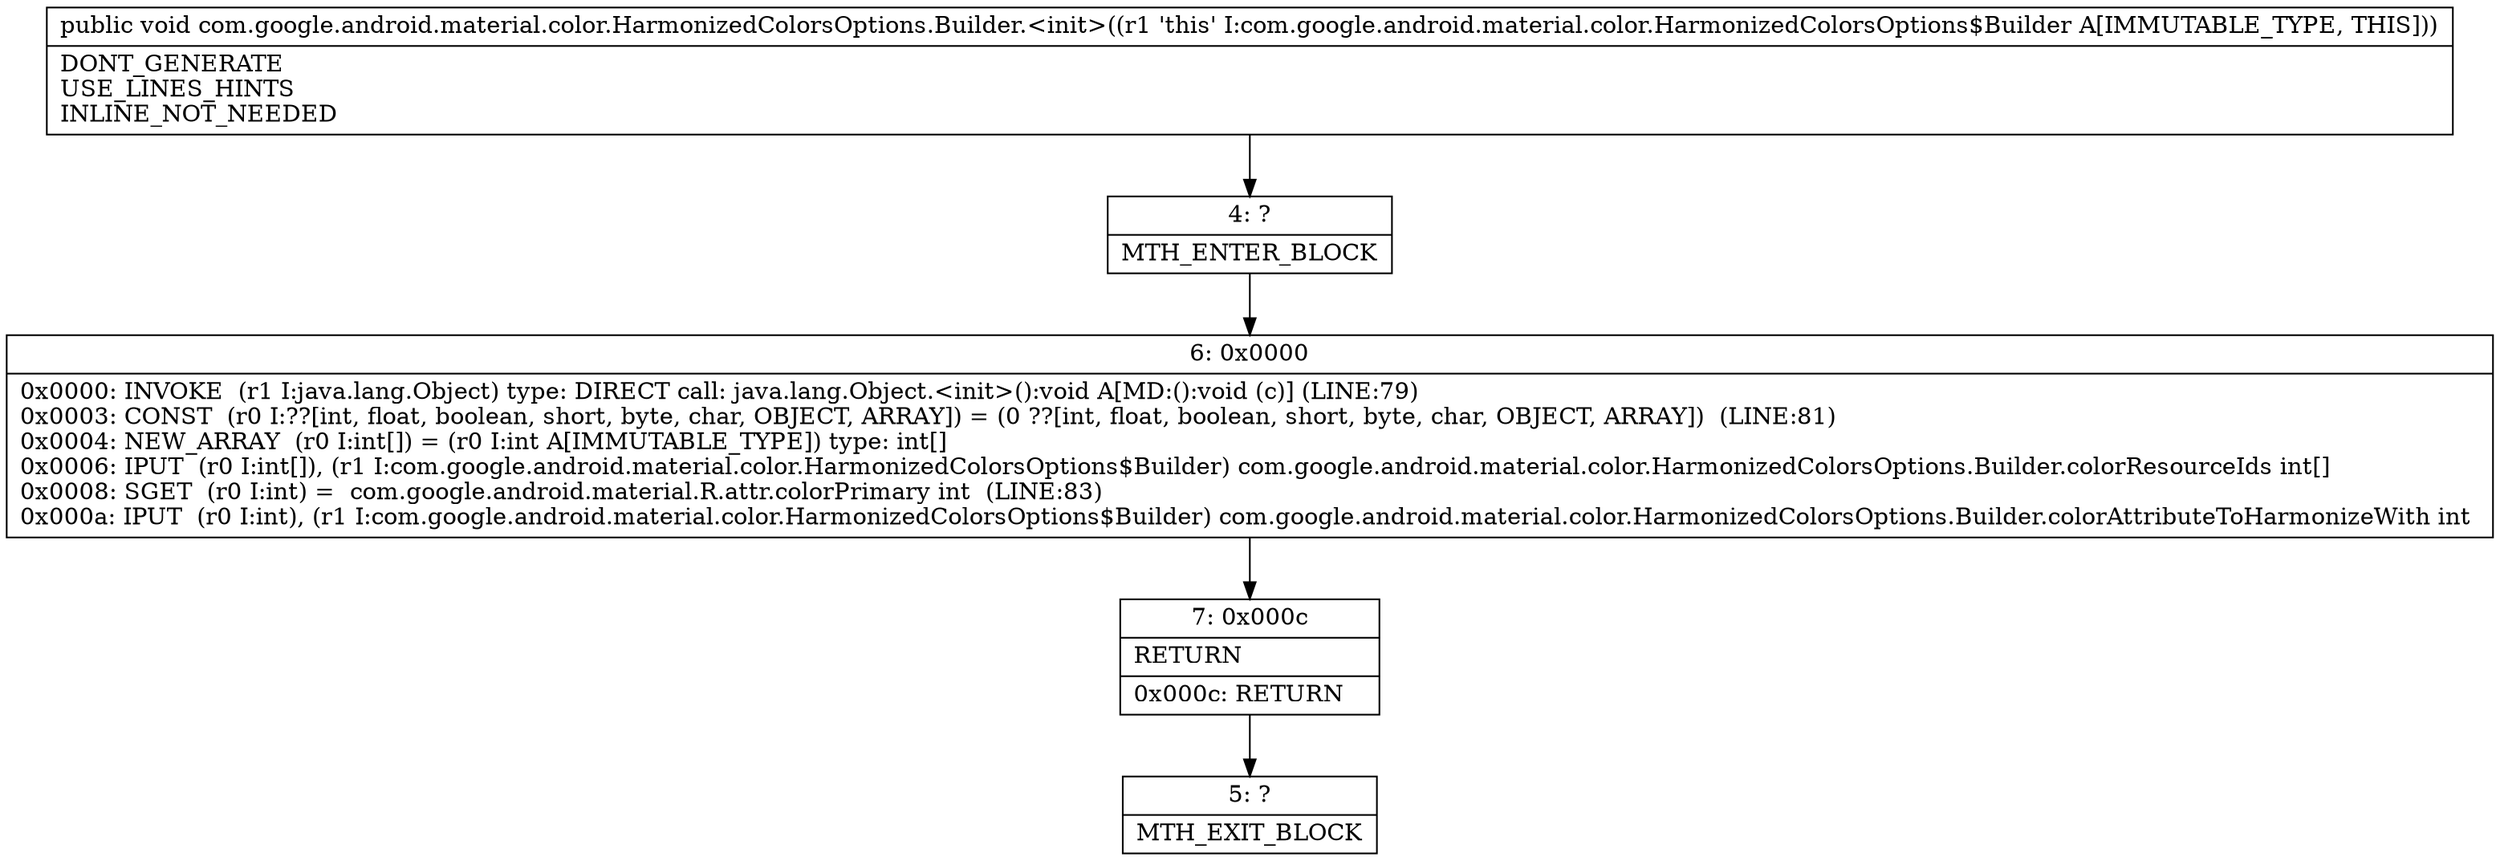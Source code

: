 digraph "CFG forcom.google.android.material.color.HarmonizedColorsOptions.Builder.\<init\>()V" {
Node_4 [shape=record,label="{4\:\ ?|MTH_ENTER_BLOCK\l}"];
Node_6 [shape=record,label="{6\:\ 0x0000|0x0000: INVOKE  (r1 I:java.lang.Object) type: DIRECT call: java.lang.Object.\<init\>():void A[MD:():void (c)] (LINE:79)\l0x0003: CONST  (r0 I:??[int, float, boolean, short, byte, char, OBJECT, ARRAY]) = (0 ??[int, float, boolean, short, byte, char, OBJECT, ARRAY])  (LINE:81)\l0x0004: NEW_ARRAY  (r0 I:int[]) = (r0 I:int A[IMMUTABLE_TYPE]) type: int[] \l0x0006: IPUT  (r0 I:int[]), (r1 I:com.google.android.material.color.HarmonizedColorsOptions$Builder) com.google.android.material.color.HarmonizedColorsOptions.Builder.colorResourceIds int[] \l0x0008: SGET  (r0 I:int) =  com.google.android.material.R.attr.colorPrimary int  (LINE:83)\l0x000a: IPUT  (r0 I:int), (r1 I:com.google.android.material.color.HarmonizedColorsOptions$Builder) com.google.android.material.color.HarmonizedColorsOptions.Builder.colorAttributeToHarmonizeWith int \l}"];
Node_7 [shape=record,label="{7\:\ 0x000c|RETURN\l|0x000c: RETURN   \l}"];
Node_5 [shape=record,label="{5\:\ ?|MTH_EXIT_BLOCK\l}"];
MethodNode[shape=record,label="{public void com.google.android.material.color.HarmonizedColorsOptions.Builder.\<init\>((r1 'this' I:com.google.android.material.color.HarmonizedColorsOptions$Builder A[IMMUTABLE_TYPE, THIS]))  | DONT_GENERATE\lUSE_LINES_HINTS\lINLINE_NOT_NEEDED\l}"];
MethodNode -> Node_4;Node_4 -> Node_6;
Node_6 -> Node_7;
Node_7 -> Node_5;
}

